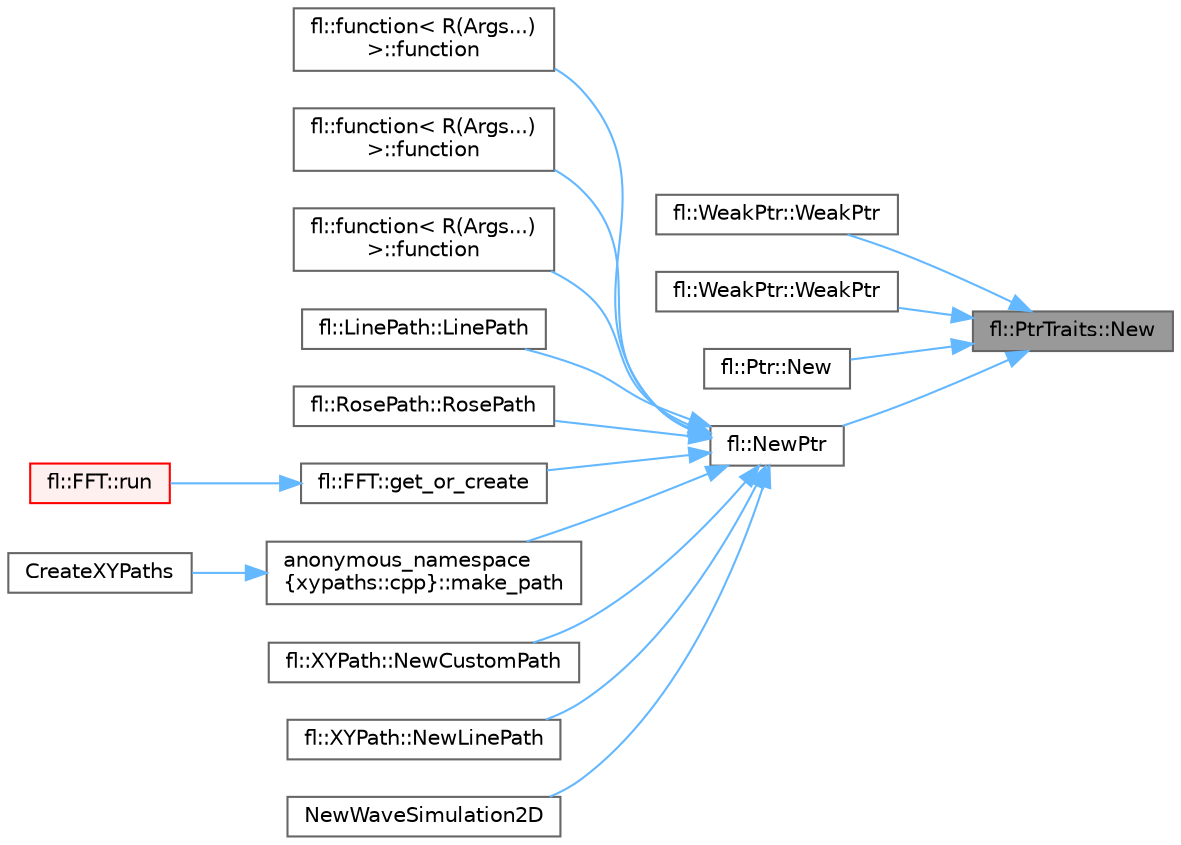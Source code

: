 digraph "fl::PtrTraits::New"
{
 // INTERACTIVE_SVG=YES
 // LATEX_PDF_SIZE
  bgcolor="transparent";
  edge [fontname=Helvetica,fontsize=10,labelfontname=Helvetica,labelfontsize=10];
  node [fontname=Helvetica,fontsize=10,shape=box,height=0.2,width=0.4];
  rankdir="RL";
  Node1 [id="Node000001",label="fl::PtrTraits::New",height=0.2,width=0.4,color="gray40", fillcolor="grey60", style="filled", fontcolor="black",tooltip=" "];
  Node1 -> Node2 [id="edge1_Node000001_Node000002",dir="back",color="steelblue1",style="solid",tooltip=" "];
  Node2 [id="Node000002",label="fl::WeakPtr::WeakPtr",height=0.2,width=0.4,color="grey40", fillcolor="white", style="filled",URL="$db/d77/classfl_1_1_weak_ptr_ae5e7b086bce142fafeda9fd7857a2522.html#ae5e7b086bce142fafeda9fd7857a2522",tooltip=" "];
  Node1 -> Node3 [id="edge2_Node000001_Node000003",dir="back",color="steelblue1",style="solid",tooltip=" "];
  Node3 [id="Node000003",label="fl::WeakPtr::WeakPtr",height=0.2,width=0.4,color="grey40", fillcolor="white", style="filled",URL="$db/d77/classfl_1_1_weak_ptr_a91f5017c37790d882d59ac3517dbb7da.html#a91f5017c37790d882d59ac3517dbb7da",tooltip=" "];
  Node1 -> Node4 [id="edge3_Node000001_Node000004",dir="back",color="steelblue1",style="solid",tooltip=" "];
  Node4 [id="Node000004",label="fl::Ptr::New",height=0.2,width=0.4,color="grey40", fillcolor="white", style="filled",URL="$d1/d56/classfl_1_1_ptr_a4041b6379499b8faf0626509cbb9d357.html#a4041b6379499b8faf0626509cbb9d357",tooltip=" "];
  Node1 -> Node5 [id="edge4_Node000001_Node000005",dir="back",color="steelblue1",style="solid",tooltip=" "];
  Node5 [id="Node000005",label="fl::NewPtr",height=0.2,width=0.4,color="grey40", fillcolor="white", style="filled",URL="$d4/d36/namespacefl_aa46ba73e92c85e05f9ee42f4008cfbe0.html#aa46ba73e92c85e05f9ee42f4008cfbe0",tooltip=" "];
  Node5 -> Node6 [id="edge5_Node000005_Node000006",dir="back",color="steelblue1",style="solid",tooltip=" "];
  Node6 [id="Node000006",label="fl::function\< R(Args...)\l\>::function",height=0.2,width=0.4,color="grey40", fillcolor="white", style="filled",URL="$d5/d9d/classfl_1_1function_3_01_r_07_args_8_8_8_08_4_ae0be16c3c6e9a40cd871199d2307d5b7.html#ae0be16c3c6e9a40cd871199d2307d5b7",tooltip=" "];
  Node5 -> Node7 [id="edge6_Node000005_Node000007",dir="back",color="steelblue1",style="solid",tooltip=" "];
  Node7 [id="Node000007",label="fl::function\< R(Args...)\l\>::function",height=0.2,width=0.4,color="grey40", fillcolor="white", style="filled",URL="$d5/d9d/classfl_1_1function_3_01_r_07_args_8_8_8_08_4_a5d73b6c06fa5ef1bdbaf339cab576c9d.html#a5d73b6c06fa5ef1bdbaf339cab576c9d",tooltip=" "];
  Node5 -> Node8 [id="edge7_Node000005_Node000008",dir="back",color="steelblue1",style="solid",tooltip=" "];
  Node8 [id="Node000008",label="fl::function\< R(Args...)\l\>::function",height=0.2,width=0.4,color="grey40", fillcolor="white", style="filled",URL="$d5/d9d/classfl_1_1function_3_01_r_07_args_8_8_8_08_4_ae70f66609ece914b2b6d678e97a819a3.html#ae70f66609ece914b2b6d678e97a819a3",tooltip=" "];
  Node5 -> Node9 [id="edge8_Node000005_Node000009",dir="back",color="steelblue1",style="solid",tooltip=" "];
  Node9 [id="Node000009",label="fl::LinePath::LinePath",height=0.2,width=0.4,color="grey40", fillcolor="white", style="filled",URL="$d3/da9/classfl_1_1_line_path_aecbdc49722b346f938a537a007818799.html#aecbdc49722b346f938a537a007818799",tooltip=" "];
  Node5 -> Node10 [id="edge9_Node000005_Node000010",dir="back",color="steelblue1",style="solid",tooltip=" "];
  Node10 [id="Node000010",label="fl::RosePath::RosePath",height=0.2,width=0.4,color="grey40", fillcolor="white", style="filled",URL="$d3/dc1/classfl_1_1_rose_path_a07b56a3ed0439b2408f818f1cc53fa58.html#a07b56a3ed0439b2408f818f1cc53fa58",tooltip=" "];
  Node5 -> Node11 [id="edge10_Node000005_Node000011",dir="back",color="steelblue1",style="solid",tooltip=" "];
  Node11 [id="Node000011",label="fl::FFT::get_or_create",height=0.2,width=0.4,color="grey40", fillcolor="white", style="filled",URL="$d1/d47/classfl_1_1_f_f_t_a2f2b31050c11af2512949bb2ca546493.html#a2f2b31050c11af2512949bb2ca546493",tooltip=" "];
  Node11 -> Node12 [id="edge11_Node000011_Node000012",dir="back",color="steelblue1",style="solid",tooltip=" "];
  Node12 [id="Node000012",label="fl::FFT::run",height=0.2,width=0.4,color="red", fillcolor="#FFF0F0", style="filled",URL="$d1/d47/classfl_1_1_f_f_t_a63cd4b56f67a2a7c50897b17bbfd7a04.html#a63cd4b56f67a2a7c50897b17bbfd7a04",tooltip=" "];
  Node5 -> Node14 [id="edge12_Node000005_Node000014",dir="back",color="steelblue1",style="solid",tooltip=" "];
  Node14 [id="Node000014",label="anonymous_namespace\l\{xypaths::cpp\}::make_path",height=0.2,width=0.4,color="grey40", fillcolor="white", style="filled",URL="$d7/d76/namespaceanonymous__namespace_02xypaths_8cpp_03_a8091017d8d8c14f1197f3480df54acf5.html#a8091017d8d8c14f1197f3480df54acf5",tooltip=" "];
  Node14 -> Node15 [id="edge13_Node000014_Node000015",dir="back",color="steelblue1",style="solid",tooltip=" "];
  Node15 [id="Node000015",label="CreateXYPaths",height=0.2,width=0.4,color="grey40", fillcolor="white", style="filled",URL="$d4/dda/_bilinear_compression_2src_2xypaths_8cpp_a216df6dfd9fcc2f1644620313c78ce51.html#a216df6dfd9fcc2f1644620313c78ce51",tooltip=" "];
  Node5 -> Node16 [id="edge14_Node000005_Node000016",dir="back",color="steelblue1",style="solid",tooltip=" "];
  Node16 [id="Node000016",label="fl::XYPath::NewCustomPath",height=0.2,width=0.4,color="grey40", fillcolor="white", style="filled",URL="$d9/df4/classfl_1_1_x_y_path_a6eb96929496e7ca3a84e1a9d184daa45.html#a6eb96929496e7ca3a84e1a9d184daa45",tooltip=" "];
  Node5 -> Node17 [id="edge15_Node000005_Node000017",dir="back",color="steelblue1",style="solid",tooltip=" "];
  Node17 [id="Node000017",label="fl::XYPath::NewLinePath",height=0.2,width=0.4,color="grey40", fillcolor="white", style="filled",URL="$d9/df4/classfl_1_1_x_y_path_a32ddbbb670b08579c9e8d9fb56fcc0ff.html#a32ddbbb670b08579c9e8d9fb56fcc0ff",tooltip=" "];
  Node5 -> Node18 [id="edge16_Node000005_Node000018",dir="back",color="steelblue1",style="solid",tooltip=" "];
  Node18 [id="Node000018",label="NewWaveSimulation2D",height=0.2,width=0.4,color="grey40", fillcolor="white", style="filled",URL="$d8/d96/examples_2_x_y_path_2src_2wave_8cpp_a1490bc485ae20e1825270825721a84e9.html#a1490bc485ae20e1825270825721a84e9",tooltip=" "];
}
